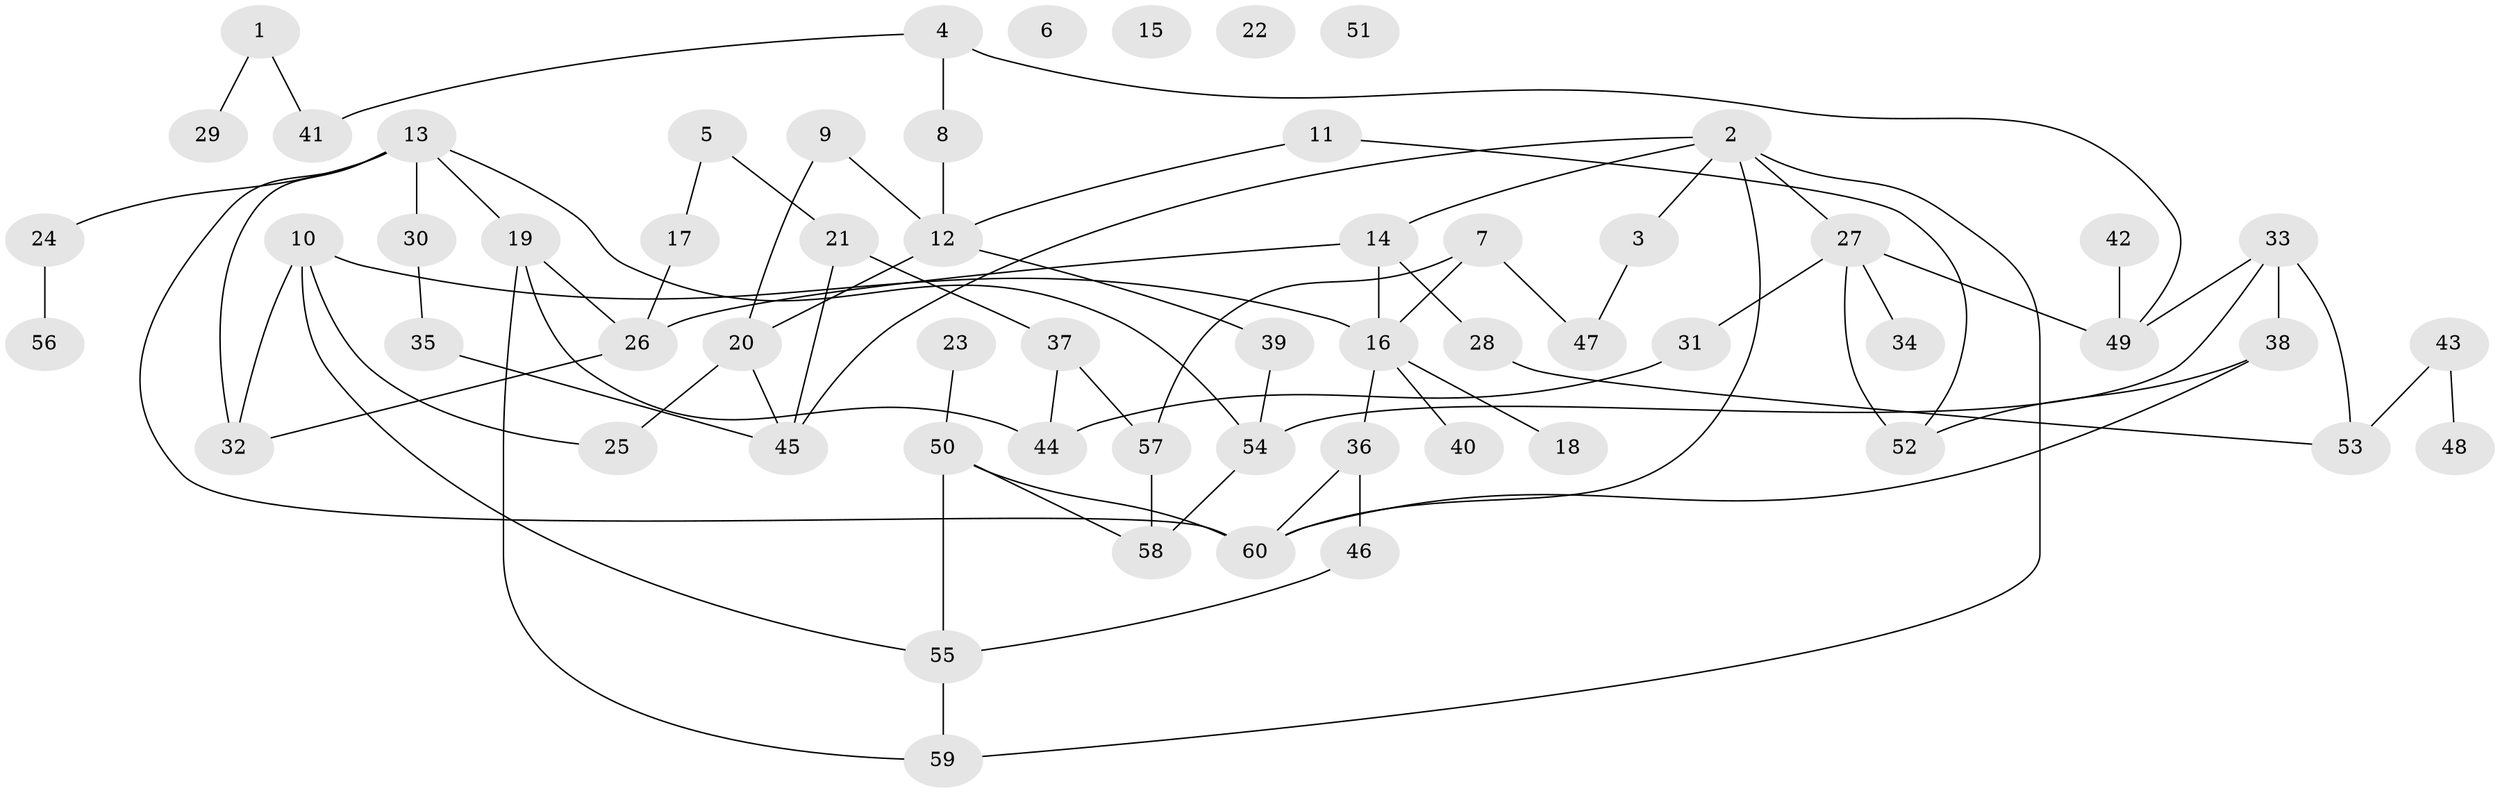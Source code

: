 // coarse degree distribution, {0: 0.16666666666666666, 4: 0.16666666666666666, 1: 0.25, 3: 0.125, 2: 0.08333333333333333, 7: 0.041666666666666664, 6: 0.08333333333333333, 5: 0.08333333333333333}
// Generated by graph-tools (version 1.1) at 2025/43/03/04/25 21:43:42]
// undirected, 60 vertices, 80 edges
graph export_dot {
graph [start="1"]
  node [color=gray90,style=filled];
  1;
  2;
  3;
  4;
  5;
  6;
  7;
  8;
  9;
  10;
  11;
  12;
  13;
  14;
  15;
  16;
  17;
  18;
  19;
  20;
  21;
  22;
  23;
  24;
  25;
  26;
  27;
  28;
  29;
  30;
  31;
  32;
  33;
  34;
  35;
  36;
  37;
  38;
  39;
  40;
  41;
  42;
  43;
  44;
  45;
  46;
  47;
  48;
  49;
  50;
  51;
  52;
  53;
  54;
  55;
  56;
  57;
  58;
  59;
  60;
  1 -- 29;
  1 -- 41;
  2 -- 3;
  2 -- 14;
  2 -- 27;
  2 -- 45;
  2 -- 59;
  2 -- 60;
  3 -- 47;
  4 -- 8;
  4 -- 41;
  4 -- 49;
  5 -- 17;
  5 -- 21;
  7 -- 16;
  7 -- 47;
  7 -- 57;
  8 -- 12;
  9 -- 12;
  9 -- 20;
  10 -- 16;
  10 -- 25;
  10 -- 32;
  10 -- 55;
  11 -- 12;
  11 -- 52;
  12 -- 20;
  12 -- 39;
  13 -- 19;
  13 -- 24;
  13 -- 30;
  13 -- 32;
  13 -- 54;
  13 -- 60;
  14 -- 16;
  14 -- 26;
  14 -- 28;
  16 -- 18;
  16 -- 36;
  16 -- 40;
  17 -- 26;
  19 -- 26;
  19 -- 44;
  19 -- 59;
  20 -- 25;
  20 -- 45;
  21 -- 37;
  21 -- 45;
  23 -- 50;
  24 -- 56;
  26 -- 32;
  27 -- 31;
  27 -- 34;
  27 -- 49;
  27 -- 52;
  28 -- 53;
  30 -- 35;
  31 -- 44;
  33 -- 38;
  33 -- 49;
  33 -- 53;
  33 -- 54;
  35 -- 45;
  36 -- 46;
  36 -- 60;
  37 -- 44;
  37 -- 57;
  38 -- 52;
  38 -- 60;
  39 -- 54;
  42 -- 49;
  43 -- 48;
  43 -- 53;
  46 -- 55;
  50 -- 55;
  50 -- 58;
  50 -- 60;
  54 -- 58;
  55 -- 59;
  57 -- 58;
}
